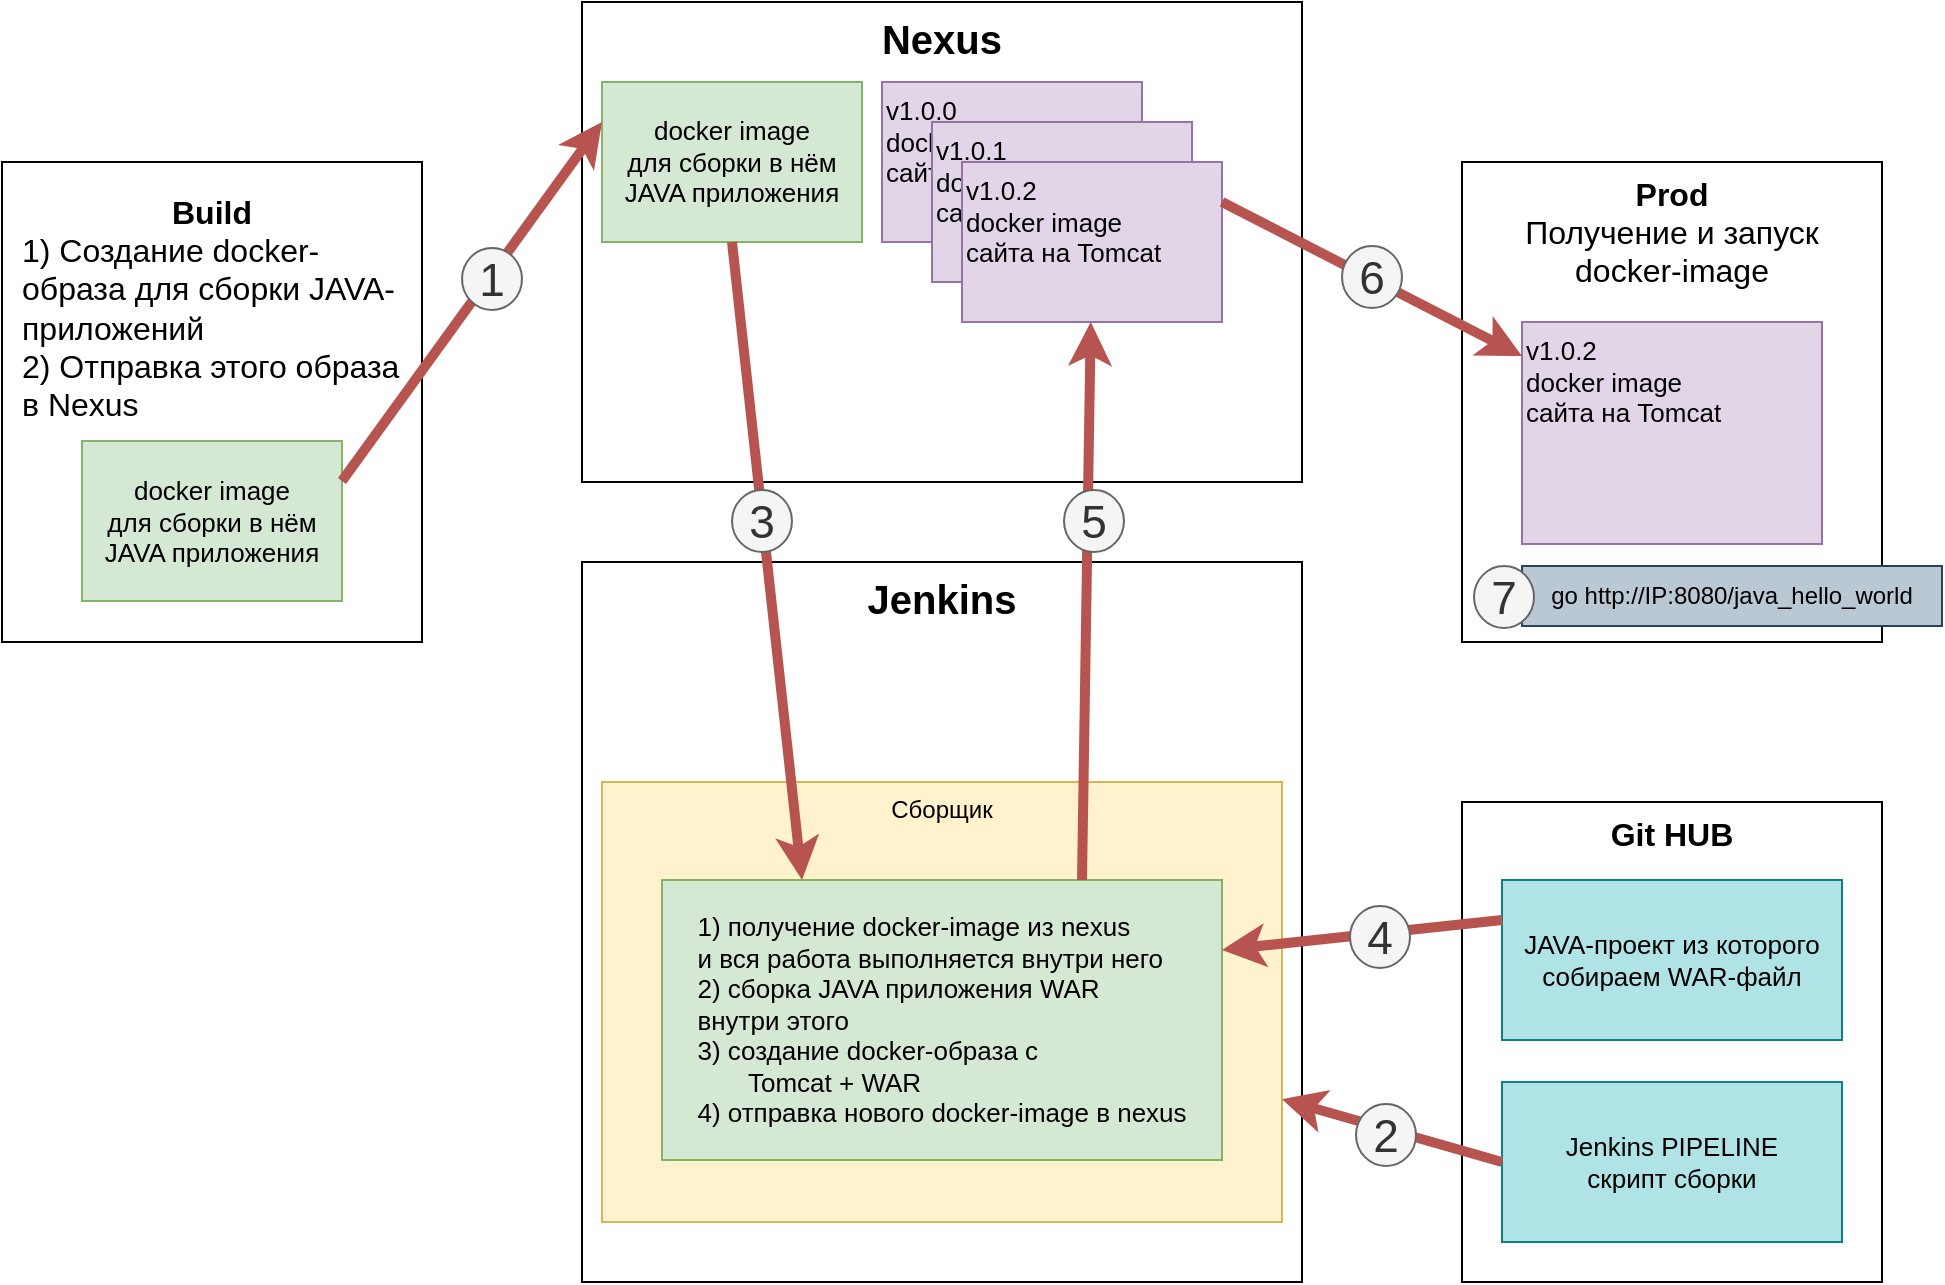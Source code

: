<mxfile>
    <diagram id="tdZsC2hD70SfoftV6_9M" name="Page-1">
        <mxGraphModel dx="2595" dy="787" grid="1" gridSize="10" guides="1" tooltips="1" connect="1" arrows="1" fold="1" page="1" pageScale="1" pageWidth="850" pageHeight="1100" math="0" shadow="0">
            <root>
                <mxCell id="0"/>
                <mxCell id="1" parent="0"/>
                <mxCell id="2" value="Jenkins" style="whiteSpace=wrap;html=1;verticalAlign=top;fontStyle=1;fontSize=20;" parent="1" vertex="1">
                    <mxGeometry x="120" y="320" width="360" height="360" as="geometry"/>
                </mxCell>
                <mxCell id="3" value="Nexus" style="whiteSpace=wrap;html=1;fontSize=20;verticalAlign=top;fontStyle=1" parent="1" vertex="1">
                    <mxGeometry x="120" y="40" width="360" height="240" as="geometry"/>
                </mxCell>
                <mxCell id="4" value="docker image&lt;br style=&quot;font-size: 13px;&quot;&gt;для сборки в нём JAVA приложения" style="whiteSpace=wrap;html=1;fontSize=13;fillColor=#d5e8d4;strokeColor=#82b366;" parent="1" vertex="1">
                    <mxGeometry x="130" y="80" width="130" height="80" as="geometry"/>
                </mxCell>
                <mxCell id="5" value="Сборщик" style="whiteSpace=wrap;html=1;fillColor=#fff2cc;strokeColor=#d6b656;verticalAlign=top;" parent="1" vertex="1">
                    <mxGeometry x="130" y="430" width="340" height="220" as="geometry"/>
                </mxCell>
                <mxCell id="6" value="&lt;div style=&quot;text-align: left;&quot;&gt;&lt;span style=&quot;background-color: initial;&quot;&gt;1) получение docker-image из nexus&lt;/span&gt;&lt;/div&gt;&lt;div style=&quot;text-align: left;&quot;&gt;&lt;span style=&quot;background-color: initial;&quot;&gt;и вся работа выполняется внутри него&lt;/span&gt;&lt;/div&gt;&lt;div style=&quot;text-align: left;&quot;&gt;&lt;span style=&quot;background-color: initial;&quot;&gt;2) сборка JAVA приложения WAR&lt;/span&gt;&lt;/div&gt;&lt;div style=&quot;text-align: left;&quot;&gt;&lt;span style=&quot;background-color: initial;&quot;&gt;внутри этого&amp;nbsp;&lt;/span&gt;&lt;/div&gt;&lt;div style=&quot;text-align: left;&quot;&gt;&lt;span style=&quot;background-color: initial;&quot;&gt;3) создание docker-образа c&lt;/span&gt;&lt;/div&gt;&lt;div style=&quot;text-align: left;&quot;&gt;&lt;span style=&quot;background-color: initial;&quot;&gt;&amp;nbsp; &amp;nbsp; &amp;nbsp; &amp;nbsp;Tomcat + WAR&lt;/span&gt;&lt;/div&gt;&lt;div style=&quot;text-align: left;&quot;&gt;&lt;span style=&quot;background-color: initial;&quot;&gt;4) отправка нового docker-image в nexus&lt;/span&gt;&lt;/div&gt;" style="whiteSpace=wrap;html=1;fontSize=13;fillColor=#d5e8d4;strokeColor=#82b366;" parent="1" vertex="1">
                    <mxGeometry x="160" y="479" width="280" height="140" as="geometry"/>
                </mxCell>
                <mxCell id="7" value="v1.0.0&lt;br&gt;docker image&lt;br style=&quot;font-size: 13px;&quot;&gt;сайта на Tomcat" style="whiteSpace=wrap;html=1;fontSize=13;fillColor=#e1d5e7;strokeColor=#9673a6;verticalAlign=top;align=left;" parent="1" vertex="1">
                    <mxGeometry x="270" y="80" width="130" height="80" as="geometry"/>
                </mxCell>
                <mxCell id="8" value="v1.0.1&lt;br&gt;docker image&lt;br style=&quot;font-size: 13px;&quot;&gt;сайта на Tomcat" style="whiteSpace=wrap;html=1;fontSize=13;fillColor=#e1d5e7;strokeColor=#9673a6;verticalAlign=top;align=left;" parent="1" vertex="1">
                    <mxGeometry x="295" y="100" width="130" height="80" as="geometry"/>
                </mxCell>
                <mxCell id="9" value="v1.0.2&lt;br&gt;docker image&lt;br style=&quot;font-size: 13px;&quot;&gt;сайта на Tomcat" style="whiteSpace=wrap;html=1;fontSize=13;fillColor=#e1d5e7;strokeColor=#9673a6;verticalAlign=top;align=left;" parent="1" vertex="1">
                    <mxGeometry x="310" y="120" width="130" height="80" as="geometry"/>
                </mxCell>
                <mxCell id="10" value="" style="edgeStyle=none;orthogonalLoop=1;jettySize=auto;html=1;spacingTop=2;strokeWidth=5;fillColor=#f8cecc;strokeColor=#b85450;exitX=0.5;exitY=1;exitDx=0;exitDy=0;entryX=0.25;entryY=0;entryDx=0;entryDy=0;" parent="1" source="4" target="6" edge="1">
                    <mxGeometry width="80" relative="1" as="geometry">
                        <mxPoint x="530" y="240" as="sourcePoint"/>
                        <mxPoint x="610" y="240" as="targetPoint"/>
                        <Array as="points"/>
                    </mxGeometry>
                </mxCell>
                <mxCell id="11" value="" style="edgeStyle=none;orthogonalLoop=1;jettySize=auto;html=1;spacingTop=2;strokeWidth=5;fillColor=#f8cecc;strokeColor=#b85450;exitX=0.75;exitY=0;exitDx=0;exitDy=0;" parent="1" source="6" target="9" edge="1">
                    <mxGeometry width="80" relative="1" as="geometry">
                        <mxPoint x="540" y="280" as="sourcePoint"/>
                        <mxPoint x="620" y="280" as="targetPoint"/>
                        <Array as="points"/>
                    </mxGeometry>
                </mxCell>
                <mxCell id="13" value="Prod&lt;br style=&quot;font-size: 16px;&quot;&gt;&lt;span style=&quot;font-weight: normal; font-size: 16px;&quot;&gt;Получение и запуск&lt;br style=&quot;font-size: 16px;&quot;&gt;docker-image&lt;/span&gt;" style="whiteSpace=wrap;html=1;fontSize=16;verticalAlign=top;fontStyle=1" parent="1" vertex="1">
                    <mxGeometry x="560" y="120" width="210" height="240" as="geometry"/>
                </mxCell>
                <mxCell id="14" value="v1.0.2&lt;br&gt;docker image&lt;br style=&quot;font-size: 13px;&quot;&gt;сайта на Tomcat" style="whiteSpace=wrap;html=1;fontSize=13;fillColor=#e1d5e7;strokeColor=#9673a6;verticalAlign=top;align=left;" parent="1" vertex="1">
                    <mxGeometry x="590" y="200" width="150" height="111" as="geometry"/>
                </mxCell>
                <mxCell id="12" value="" style="edgeStyle=none;orthogonalLoop=1;jettySize=auto;html=1;spacingTop=2;strokeWidth=5;fillColor=#f8cecc;strokeColor=#b85450;exitX=1;exitY=0.25;exitDx=0;exitDy=0;" parent="1" source="9" target="14" edge="1">
                    <mxGeometry width="80" relative="1" as="geometry">
                        <mxPoint x="540" y="310" as="sourcePoint"/>
                        <mxPoint x="660" y="230" as="targetPoint"/>
                        <Array as="points"/>
                    </mxGeometry>
                </mxCell>
                <mxCell id="22" value="Git HUB" style="whiteSpace=wrap;html=1;fontSize=16;verticalAlign=top;fontStyle=1" parent="1" vertex="1">
                    <mxGeometry x="560" y="440" width="210" height="240" as="geometry"/>
                </mxCell>
                <mxCell id="23" value="Jenkins PIPELINE&lt;br&gt;скрипт сборки" style="whiteSpace=wrap;html=1;fontSize=13;fillColor=#b0e3e6;strokeColor=#0e8088;" parent="1" vertex="1">
                    <mxGeometry x="580" y="580" width="170" height="80" as="geometry"/>
                </mxCell>
                <mxCell id="24" value="" style="edgeStyle=none;orthogonalLoop=1;jettySize=auto;html=1;spacingTop=2;strokeWidth=5;fillColor=#f8cecc;strokeColor=#b85450;exitX=0;exitY=0.5;exitDx=0;exitDy=0;" parent="1" source="23" target="5" edge="1">
                    <mxGeometry width="80" relative="1" as="geometry">
                        <mxPoint x="460" y="450" as="sourcePoint"/>
                        <mxPoint x="500" y="650" as="targetPoint"/>
                        <Array as="points"/>
                    </mxGeometry>
                </mxCell>
                <mxCell id="25" value="JAVA-проект из которого собираем WAR-файл" style="whiteSpace=wrap;html=1;fontSize=13;fillColor=#b0e3e6;strokeColor=#0e8088;" parent="1" vertex="1">
                    <mxGeometry x="580" y="479" width="170" height="80" as="geometry"/>
                </mxCell>
                <mxCell id="26" value="" style="edgeStyle=none;orthogonalLoop=1;jettySize=auto;html=1;spacingTop=2;strokeWidth=5;fillColor=#f8cecc;strokeColor=#b85450;exitX=0;exitY=0.25;exitDx=0;exitDy=0;entryX=1;entryY=0.25;entryDx=0;entryDy=0;" parent="1" source="25" target="6" edge="1">
                    <mxGeometry width="80" relative="1" as="geometry">
                        <mxPoint x="540" y="751.43" as="sourcePoint"/>
                        <mxPoint x="430" y="720.001" as="targetPoint"/>
                        <Array as="points"/>
                    </mxGeometry>
                </mxCell>
                <mxCell id="29" value="4" style="ellipse;whiteSpace=wrap;html=1;fontSize=23;fillColor=#f5f5f5;fontColor=#333333;strokeColor=#666666;" parent="1" vertex="1">
                    <mxGeometry x="504" y="492" width="30" height="31" as="geometry"/>
                </mxCell>
                <mxCell id="30" value="5" style="ellipse;whiteSpace=wrap;html=1;fontSize=23;fillColor=#f5f5f5;fontColor=#333333;strokeColor=#666666;" parent="1" vertex="1">
                    <mxGeometry x="361" y="284" width="30" height="31" as="geometry"/>
                </mxCell>
                <mxCell id="18" value="6" style="ellipse;whiteSpace=wrap;html=1;fontSize=23;fillColor=#f5f5f5;fontColor=#333333;strokeColor=#666666;" parent="1" vertex="1">
                    <mxGeometry x="500" y="162" width="30" height="31" as="geometry"/>
                </mxCell>
                <mxCell id="20" value="3" style="ellipse;whiteSpace=wrap;html=1;fontSize=23;fillColor=#f5f5f5;fontColor=#333333;strokeColor=#666666;" parent="1" vertex="1">
                    <mxGeometry x="195" y="284" width="30" height="31" as="geometry"/>
                </mxCell>
                <mxCell id="31" value="Build&lt;br style=&quot;font-size: 16px;&quot;&gt;&lt;div style=&quot;text-align: left;&quot;&gt;&lt;span style=&quot;font-weight: normal; background-color: initial;&quot;&gt;1) Создание docker-образа для сборки JAVA-приложений&lt;/span&gt;&lt;/div&gt;&lt;span style=&quot;font-weight: normal; font-size: 16px;&quot;&gt;&lt;div style=&quot;text-align: left;&quot;&gt;&lt;span style=&quot;background-color: initial;&quot;&gt;2) Отправка этого образа в Nexus&lt;/span&gt;&lt;/div&gt;&lt;/span&gt;" style="whiteSpace=wrap;html=1;fontSize=16;verticalAlign=top;fontStyle=1;align=center;spacing=11;" parent="1" vertex="1">
                    <mxGeometry x="-170" y="120" width="210" height="240" as="geometry"/>
                </mxCell>
                <mxCell id="32" value="docker image&lt;br style=&quot;font-size: 13px;&quot;&gt;для сборки в нём JAVA приложения" style="whiteSpace=wrap;html=1;fontSize=13;fillColor=#d5e8d4;strokeColor=#82b366;" parent="1" vertex="1">
                    <mxGeometry x="-130" y="259.5" width="130" height="80" as="geometry"/>
                </mxCell>
                <mxCell id="33" value="" style="edgeStyle=none;orthogonalLoop=1;jettySize=auto;html=1;spacingTop=2;strokeWidth=5;fillColor=#f8cecc;strokeColor=#b85450;exitX=1;exitY=0.25;exitDx=0;exitDy=0;entryX=0;entryY=0.25;entryDx=0;entryDy=0;" parent="1" source="32" target="4" edge="1">
                    <mxGeometry width="80" relative="1" as="geometry">
                        <mxPoint x="-100" y="450" as="sourcePoint"/>
                        <mxPoint y="690" as="targetPoint"/>
                        <Array as="points"/>
                    </mxGeometry>
                </mxCell>
                <mxCell id="34" value="1" style="ellipse;whiteSpace=wrap;html=1;fontSize=23;fillColor=#f5f5f5;fontColor=#333333;strokeColor=#666666;" parent="1" vertex="1">
                    <mxGeometry x="60" y="163" width="30" height="31" as="geometry"/>
                </mxCell>
                <mxCell id="19" value="2" style="ellipse;whiteSpace=wrap;html=1;fontSize=23;fillColor=#f5f5f5;fontColor=#333333;strokeColor=#666666;" parent="1" vertex="1">
                    <mxGeometry x="507" y="591" width="30" height="31" as="geometry"/>
                </mxCell>
                <mxCell id="36" value="go http://IP:8080/java_hello_world" style="whiteSpace=wrap;html=1;fillColor=#bac8d3;strokeColor=#23445d;" parent="1" vertex="1">
                    <mxGeometry x="590" y="322" width="210" height="30" as="geometry"/>
                </mxCell>
                <mxCell id="35" value="7" style="ellipse;whiteSpace=wrap;html=1;fontSize=23;fillColor=#f5f5f5;fontColor=#333333;strokeColor=#666666;" parent="1" vertex="1">
                    <mxGeometry x="566" y="322" width="30" height="31" as="geometry"/>
                </mxCell>
            </root>
        </mxGraphModel>
    </diagram>
</mxfile>